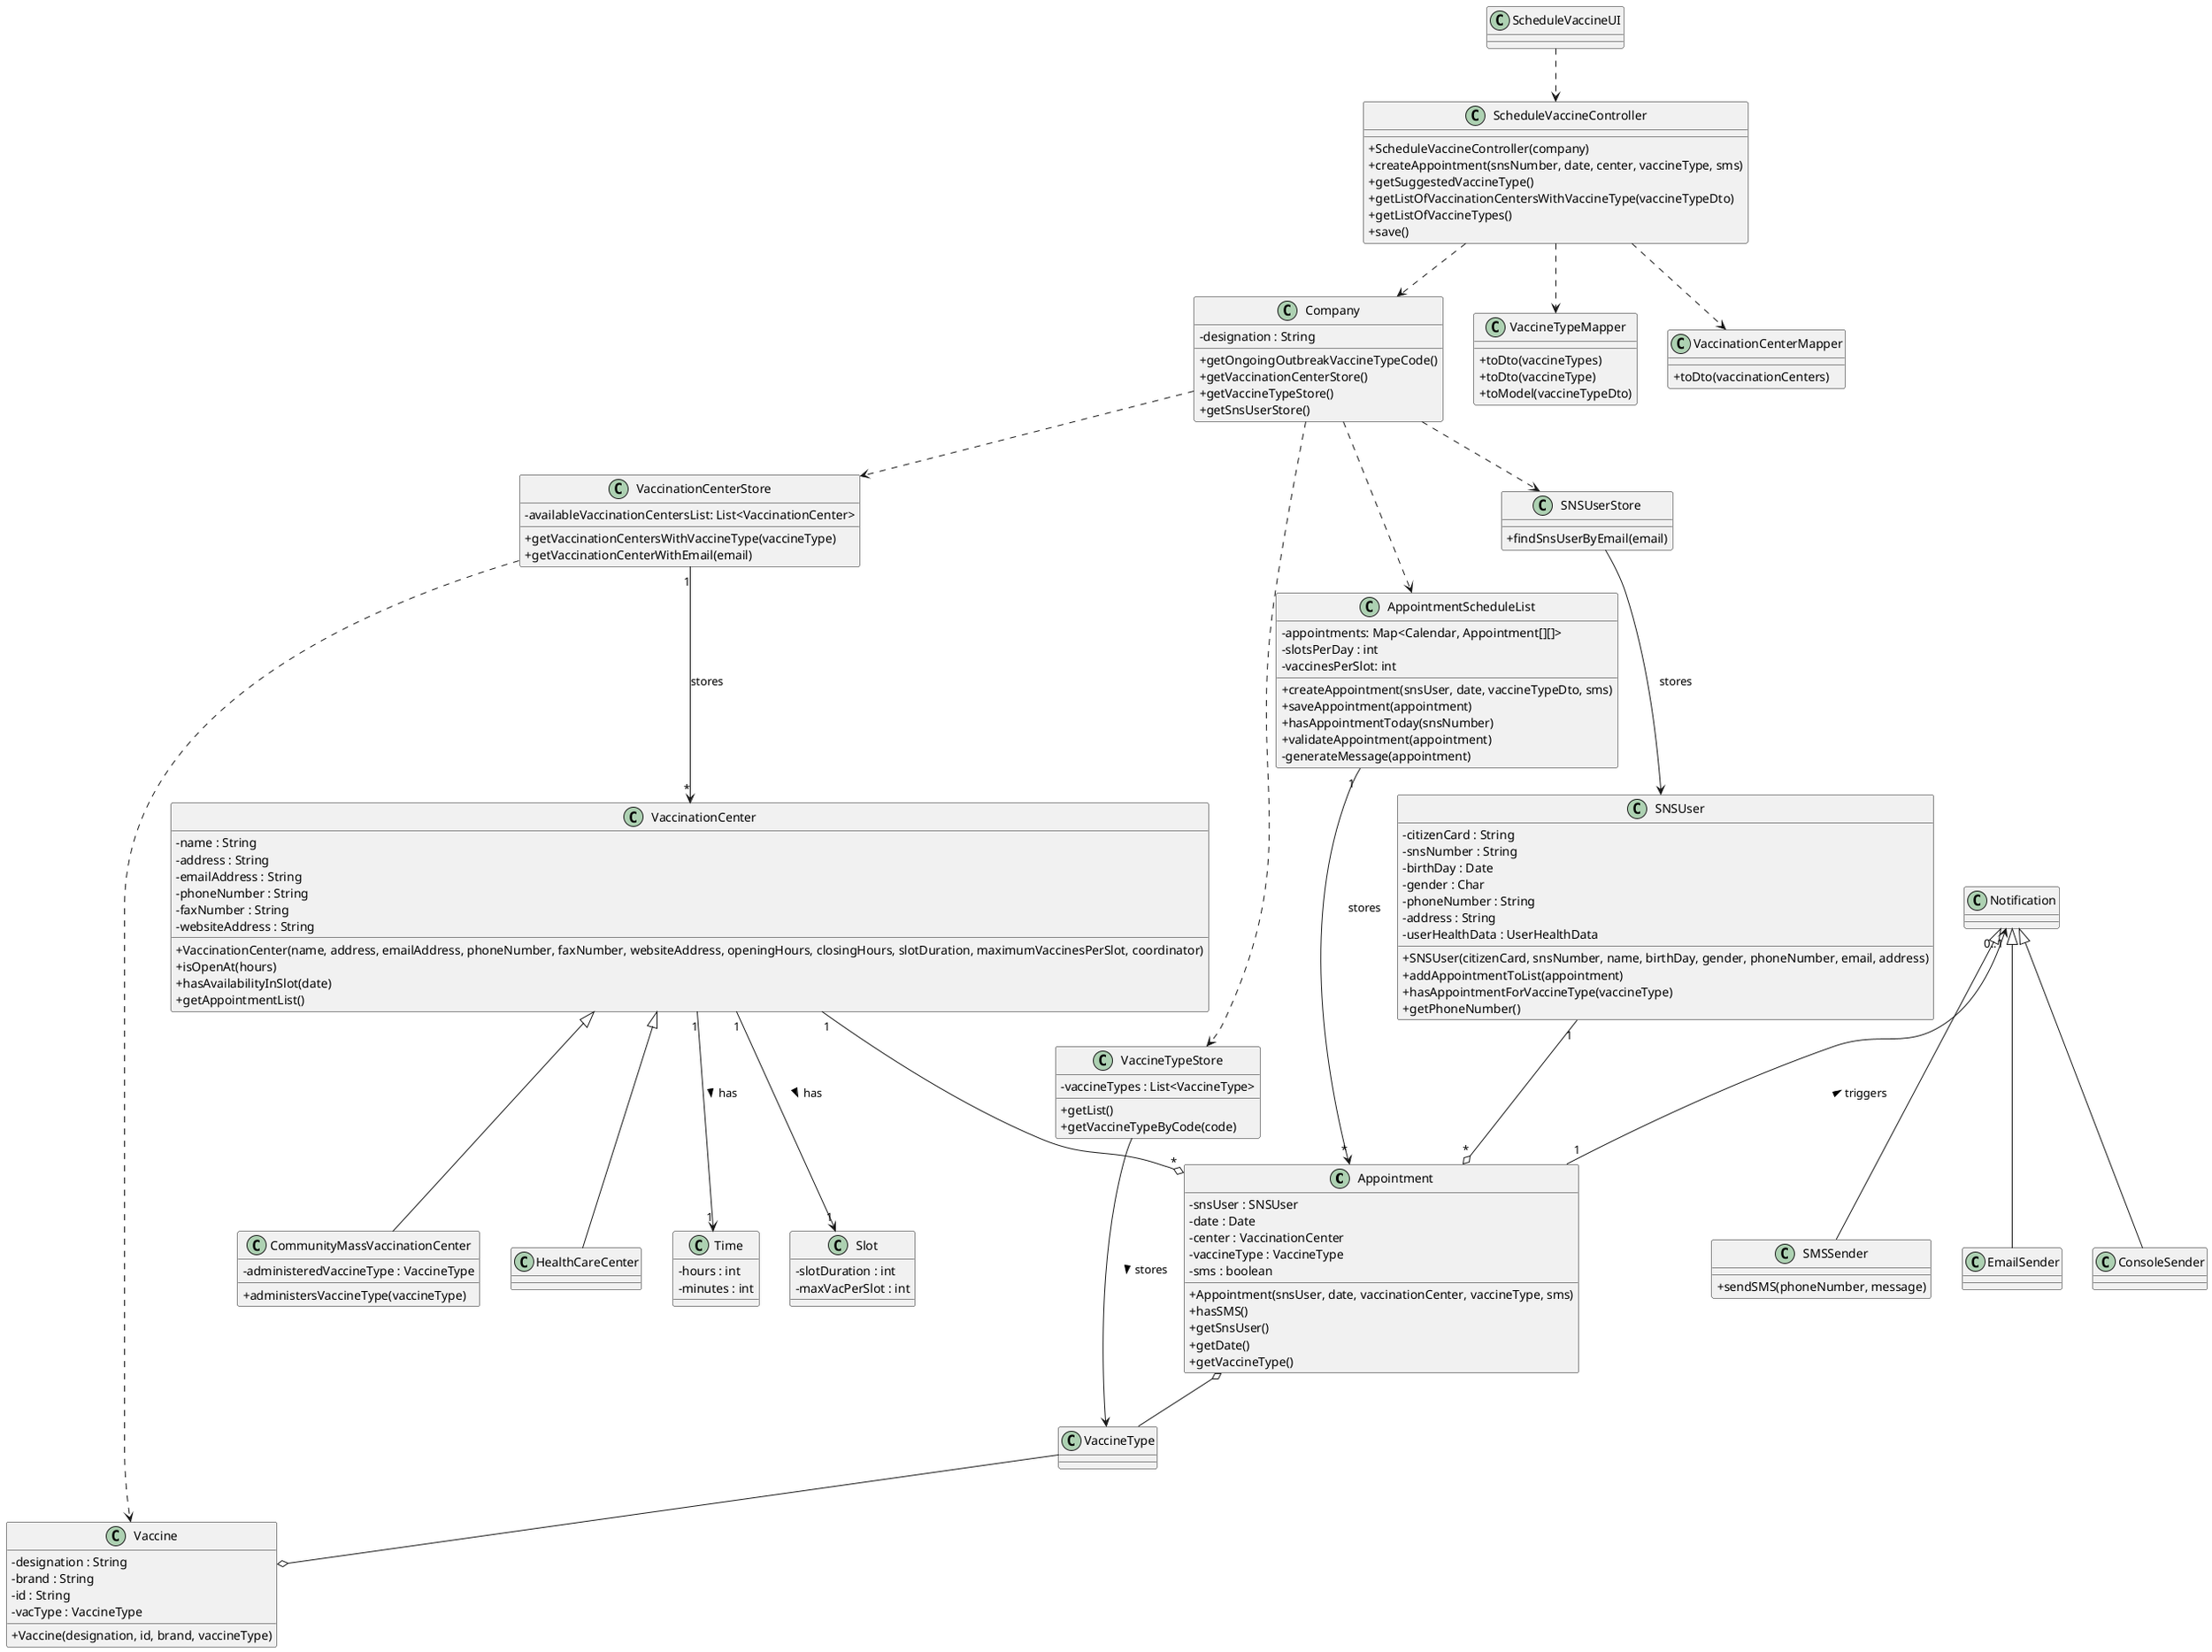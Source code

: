 @startuml US01_CD
skinparam classAttributeIconSize 0

class Appointment {
  - snsUser : SNSUser
  - date : Date
  - center : VaccinationCenter
  - vaccineType : VaccineType
  - sms : boolean
  +Appointment(snsUser, date, vaccinationCenter, vaccineType, sms)
  +hasSMS()
  +getSnsUser()
  +getDate()
  +getVaccineType()
}

class AppointmentScheduleList {
  -appointments: Map<Calendar, Appointment[][]>
  -slotsPerDay : int
  -vaccinesPerSlot: int
  +createAppointment(snsUser, date, vaccineTypeDto, sms)
  +saveAppointment(appointment)
  +hasAppointmentToday(snsNumber)
  +validateAppointment(appointment)
  -generateMessage(appointment)
}

class Vaccine   {
  -designation : String
  -brand : String
  -id : String
  -vacType : VaccineType

  +Vaccine(designation, id, brand, vaccineType)
}

class ScheduleVaccineUI {}

class ScheduleVaccineController {
  +ScheduleVaccineController(company)
  +createAppointment(snsNumber, date, center, vaccineType, sms)
  +getSuggestedVaccineType()
  +getListOfVaccinationCentersWithVaccineType(vaccineTypeDto)
  +getListOfVaccineTypes()
  +save()
}

class Company {
  -designation : String
  +getOngoingOutbreakVaccineTypeCode()
  +getVaccinationCenterStore()
  +getVaccineTypeStore()
  +getSnsUserStore()
}

class SNSUser {
  -citizenCard : String 
  -snsNumber : String 
  -birthDay : Date 
  -gender : Char
  -phoneNumber : String 
  -address : String
  -userHealthData : UserHealthData
  +SNSUser(citizenCard, snsNumber, name, birthDay, gender, phoneNumber, email, address)
  +addAppointmentToList(appointment)
  +hasAppointmentForVaccineType(vaccineType)
  +getPhoneNumber()
}

class VaccinationCenter{
  -name : String
  -address : String
  -emailAddress : String
  -phoneNumber : String
  -faxNumber : String
  -websiteAddress : String
  +VaccinationCenter(name, address, emailAddress, phoneNumber, faxNumber, websiteAddress, openingHours, closingHours, slotDuration, maximumVaccinesPerSlot, coordinator)
  +isOpenAt(hours)
  +hasAvailabilityInSlot(date)
  +getAppointmentList()
}

class Time {
  -hours : int
  -minutes : int
}

class Slot {
  -slotDuration : int
  -maxVacPerSlot : int
}

class VaccinationCenterStore {
  -availableVaccinationCentersList: List<VaccinationCenter>
  +getVaccinationCentersWithVaccineType(vaccineType)
  +getVaccinationCenterWithEmail(email)
}

class VaccineType {}

class VaccineTypeStore {
  -vaccineTypes : List<VaccineType>
  +getList()
  +getVaccineTypeByCode(code)
}

class SMSSender {
  +sendSMS(phoneNumber, message)
}

class VaccineTypeMapper {
  +toDto(vaccineTypes)
  +toDto(vaccineType)
  +toModel(vaccineTypeDto)
}

class VaccinationCenterMapper {
  +toDto(vaccinationCenters)
}

class SNSUserStore {
  +findSnsUserByEmail(email)                           
}

class CommunityMassVaccinationCenter {
  -administeredVaccineType : VaccineType
  +administersVaccineType(vaccineType)
}

class HealthCareCenter {}


ScheduleVaccineUI ..> ScheduleVaccineController

ScheduleVaccineController ..> Company
ScheduleVaccineController ..> VaccinationCenterMapper
ScheduleVaccineController ..> VaccineTypeMapper 

Company ..> VaccinationCenterStore
Company ..> VaccineTypeStore
Company ..> AppointmentScheduleList
Company ..> SNSUserStore

VaccinationCenterStore "1" --> "*" VaccinationCenter : stores
VaccinationCenterStore ..> Vaccine

SNSUser "1" --o "*" Appointment

AppointmentScheduleList "1" --> "*" Appointment : stores

Appointment o-- VaccineType

Notification "0..1" <-- "1" Appointment : triggers <

Notification <|-- SMSSender
Notification <|-- EmailSender
Notification <|-- ConsoleSender

VaccineType --o Vaccine 

VaccineTypeStore --> VaccineType : stores > 

SNSUserStore --> SNSUser : stores

VaccinationCenter <|-- CommunityMassVaccinationCenter
VaccinationCenter <|-- HealthCareCenter
VaccinationCenter "1" --o "*" Appointment
VaccinationCenter "1" --> "1" Slot : has >
VaccinationCenter "1" --> "1" Time : has >

@enduml